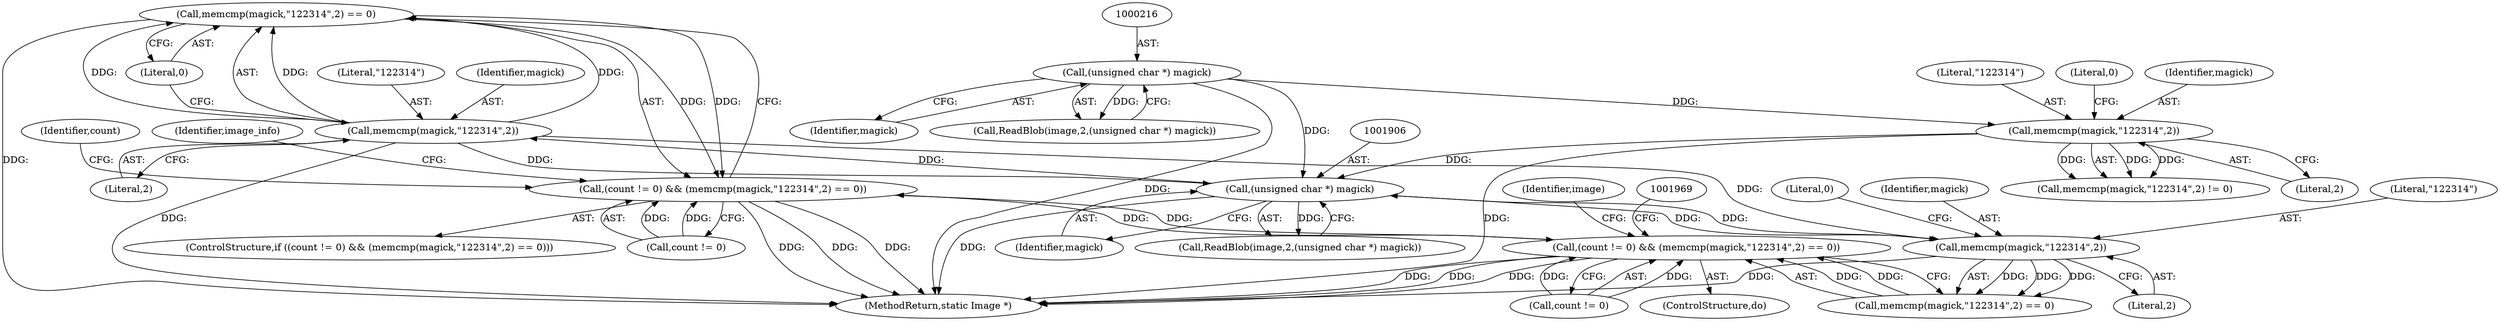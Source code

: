 digraph "0_ImageMagick_1c358ffe0049f768dd49a8a889c1cbf99ac9849b@API" {
"1001913" [label="(Call,memcmp(magick,\"\122\314\",2) == 0)"];
"1001914" [label="(Call,memcmp(magick,\"\122\314\",2))"];
"1001905" [label="(Call,(unsigned char *) magick)"];
"1000224" [label="(Call,memcmp(magick,\"\122\314\",2))"];
"1000215" [label="(Call,(unsigned char *) magick)"];
"1001963" [label="(Call,memcmp(magick,\"\122\314\",2))"];
"1001909" [label="(Call,(count != 0) && (memcmp(magick,\"\122\314\",2) == 0))"];
"1001958" [label="(Call,(count != 0) && (memcmp(magick,\"\122\314\",2) == 0))"];
"1001909" [label="(Call,(count != 0) && (memcmp(magick,\"\122\314\",2) == 0))"];
"1001913" [label="(Call,memcmp(magick,\"\122\314\",2) == 0)"];
"1001916" [label="(Literal,\"\122\314\")"];
"1000223" [label="(Call,memcmp(magick,\"\122\314\",2) != 0)"];
"1001905" [label="(Call,(unsigned char *) magick)"];
"1001963" [label="(Call,memcmp(magick,\"\122\314\",2))"];
"1000228" [label="(Literal,0)"];
"1001908" [label="(ControlStructure,if ((count != 0) && (memcmp(magick,\"\122\314\",2) == 0)))"];
"1001958" [label="(Call,(count != 0) && (memcmp(magick,\"\122\314\",2) == 0))"];
"1001965" [label="(Literal,\"\122\314\")"];
"1000225" [label="(Identifier,magick)"];
"1001907" [label="(Identifier,magick)"];
"1001918" [label="(Literal,0)"];
"1000232" [label="(ControlStructure,do)"];
"1001902" [label="(Call,ReadBlob(image,2,(unsigned char *) magick))"];
"1001915" [label="(Identifier,magick)"];
"1001914" [label="(Call,memcmp(magick,\"\122\314\",2))"];
"1001966" [label="(Literal,2)"];
"1001975" [label="(MethodReturn,static Image *)"];
"1000215" [label="(Call,(unsigned char *) magick)"];
"1001962" [label="(Call,memcmp(magick,\"\122\314\",2) == 0)"];
"1000212" [label="(Call,ReadBlob(image,2,(unsigned char *) magick))"];
"1000227" [label="(Literal,2)"];
"1001917" [label="(Literal,2)"];
"1001960" [label="(Identifier,count)"];
"1000237" [label="(Identifier,image)"];
"1001959" [label="(Call,count != 0)"];
"1000226" [label="(Literal,\"\122\314\")"];
"1000217" [label="(Identifier,magick)"];
"1000224" [label="(Call,memcmp(magick,\"\122\314\",2))"];
"1001910" [label="(Call,count != 0)"];
"1001967" [label="(Literal,0)"];
"1001921" [label="(Identifier,image_info)"];
"1001964" [label="(Identifier,magick)"];
"1001913" -> "1001909"  [label="AST: "];
"1001913" -> "1001918"  [label="CFG: "];
"1001914" -> "1001913"  [label="AST: "];
"1001918" -> "1001913"  [label="AST: "];
"1001909" -> "1001913"  [label="CFG: "];
"1001913" -> "1001975"  [label="DDG: "];
"1001913" -> "1001909"  [label="DDG: "];
"1001913" -> "1001909"  [label="DDG: "];
"1001914" -> "1001913"  [label="DDG: "];
"1001914" -> "1001913"  [label="DDG: "];
"1001914" -> "1001913"  [label="DDG: "];
"1001914" -> "1001917"  [label="CFG: "];
"1001915" -> "1001914"  [label="AST: "];
"1001916" -> "1001914"  [label="AST: "];
"1001917" -> "1001914"  [label="AST: "];
"1001918" -> "1001914"  [label="CFG: "];
"1001914" -> "1001975"  [label="DDG: "];
"1001914" -> "1001905"  [label="DDG: "];
"1001905" -> "1001914"  [label="DDG: "];
"1001914" -> "1001963"  [label="DDG: "];
"1001905" -> "1001902"  [label="AST: "];
"1001905" -> "1001907"  [label="CFG: "];
"1001906" -> "1001905"  [label="AST: "];
"1001907" -> "1001905"  [label="AST: "];
"1001902" -> "1001905"  [label="CFG: "];
"1001905" -> "1001975"  [label="DDG: "];
"1001905" -> "1001902"  [label="DDG: "];
"1000224" -> "1001905"  [label="DDG: "];
"1001963" -> "1001905"  [label="DDG: "];
"1000215" -> "1001905"  [label="DDG: "];
"1001905" -> "1001963"  [label="DDG: "];
"1000224" -> "1000223"  [label="AST: "];
"1000224" -> "1000227"  [label="CFG: "];
"1000225" -> "1000224"  [label="AST: "];
"1000226" -> "1000224"  [label="AST: "];
"1000227" -> "1000224"  [label="AST: "];
"1000228" -> "1000224"  [label="CFG: "];
"1000224" -> "1001975"  [label="DDG: "];
"1000224" -> "1000223"  [label="DDG: "];
"1000224" -> "1000223"  [label="DDG: "];
"1000224" -> "1000223"  [label="DDG: "];
"1000215" -> "1000224"  [label="DDG: "];
"1000215" -> "1000212"  [label="AST: "];
"1000215" -> "1000217"  [label="CFG: "];
"1000216" -> "1000215"  [label="AST: "];
"1000217" -> "1000215"  [label="AST: "];
"1000212" -> "1000215"  [label="CFG: "];
"1000215" -> "1001975"  [label="DDG: "];
"1000215" -> "1000212"  [label="DDG: "];
"1001963" -> "1001962"  [label="AST: "];
"1001963" -> "1001966"  [label="CFG: "];
"1001964" -> "1001963"  [label="AST: "];
"1001965" -> "1001963"  [label="AST: "];
"1001966" -> "1001963"  [label="AST: "];
"1001967" -> "1001963"  [label="CFG: "];
"1001963" -> "1001975"  [label="DDG: "];
"1001963" -> "1001962"  [label="DDG: "];
"1001963" -> "1001962"  [label="DDG: "];
"1001963" -> "1001962"  [label="DDG: "];
"1001909" -> "1001908"  [label="AST: "];
"1001909" -> "1001910"  [label="CFG: "];
"1001910" -> "1001909"  [label="AST: "];
"1001960" -> "1001909"  [label="CFG: "];
"1001921" -> "1001909"  [label="CFG: "];
"1001909" -> "1001975"  [label="DDG: "];
"1001909" -> "1001975"  [label="DDG: "];
"1001909" -> "1001975"  [label="DDG: "];
"1001910" -> "1001909"  [label="DDG: "];
"1001910" -> "1001909"  [label="DDG: "];
"1001958" -> "1001909"  [label="DDG: "];
"1001909" -> "1001958"  [label="DDG: "];
"1001958" -> "1000232"  [label="AST: "];
"1001958" -> "1001959"  [label="CFG: "];
"1001958" -> "1001962"  [label="CFG: "];
"1001959" -> "1001958"  [label="AST: "];
"1001962" -> "1001958"  [label="AST: "];
"1000237" -> "1001958"  [label="CFG: "];
"1001969" -> "1001958"  [label="CFG: "];
"1001958" -> "1001975"  [label="DDG: "];
"1001958" -> "1001975"  [label="DDG: "];
"1001958" -> "1001975"  [label="DDG: "];
"1001959" -> "1001958"  [label="DDG: "];
"1001959" -> "1001958"  [label="DDG: "];
"1001962" -> "1001958"  [label="DDG: "];
"1001962" -> "1001958"  [label="DDG: "];
}
